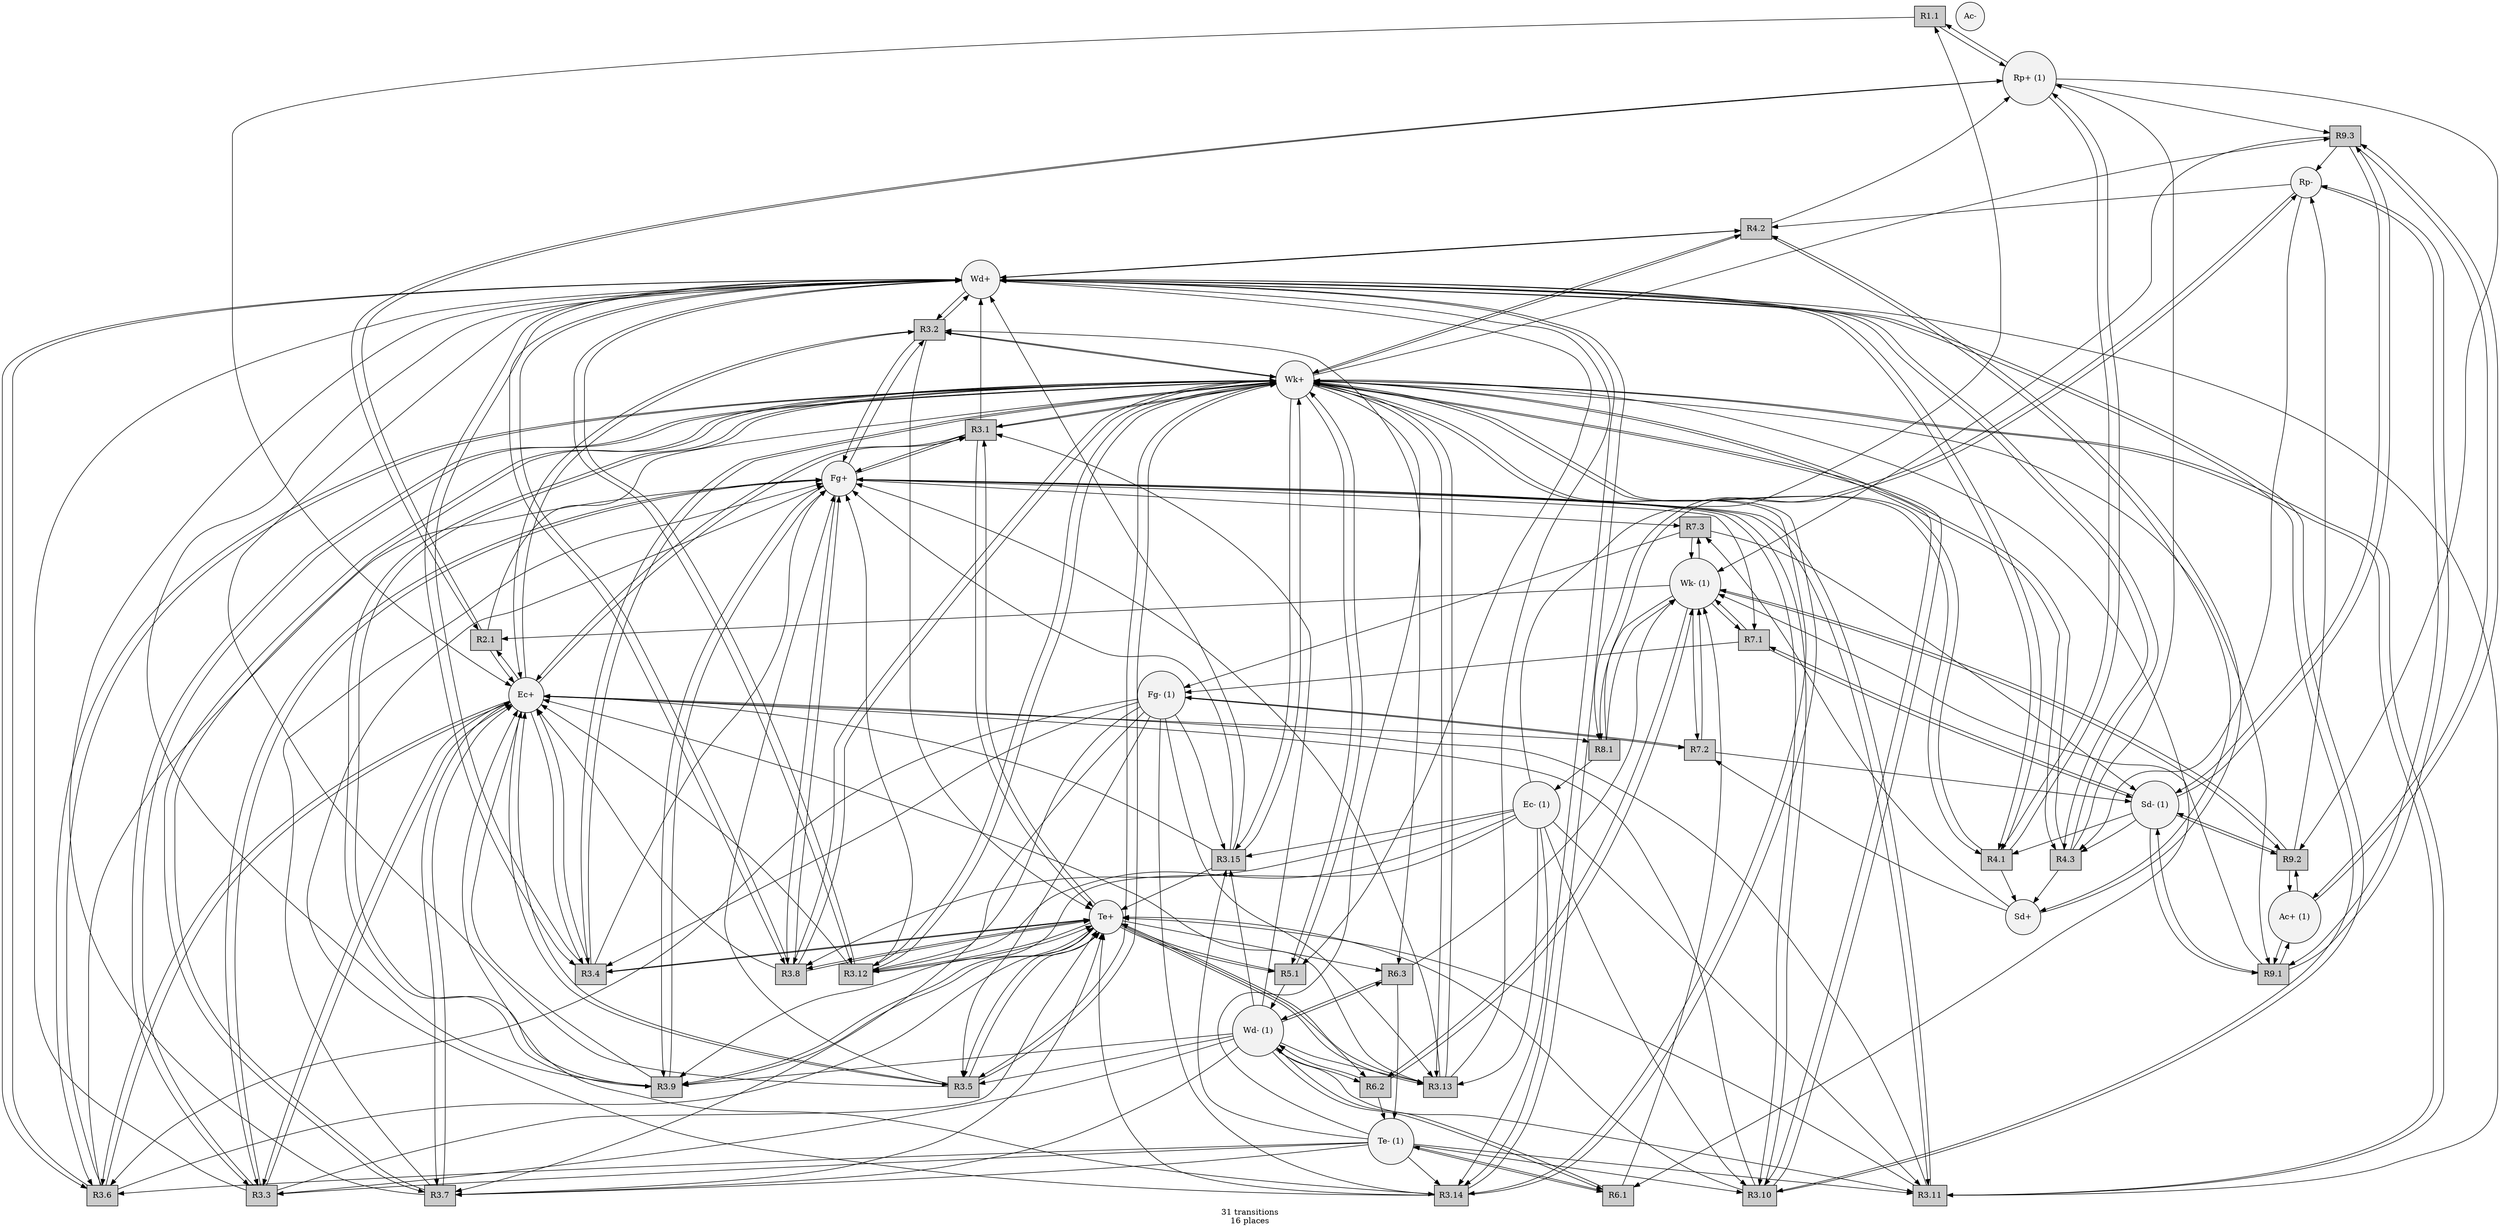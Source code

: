 digraph {
	/* transitions */
	node	[shape=box style=filled fillcolor=gray80];
	t139802831735200 [label="R1.1"];
	t139802831733376 [label="R2.1"];
	t139802831733184 [label="R3.1"];
	t139802831736160 [label="R3.2"];
	t139802831735728 [label="R3.3"];
	t139802831734576 [label="R3.4"];
	t139802831733136 [label="R3.5"];
	t139802831733280 [label="R3.6"];
	t139802831733952 [label="R3.7"];
	t139802831733808 [label="R3.8"];
	t139802831736304 [label="R3.9"];
	t139802831733520 [label="R3.10"];
	t139802831733712 [label="R3.11"];
	t139802831734864 [label="R3.12"];
	t139802831735632 [label="R3.13"];
	t139802831735392 [label="R3.14"];
	t139802831735344 [label="R3.15"];
	t139803280139984 [label="R4.1"];
	t139802831735488 [label="R4.2"];
	t139802831734768 [label="R4.3"];
	t139802831734048 [label="R5.1"];
	t139802831734000 [label="R6.1"];
	t139802831735248 [label="R6.2"];
	t139802831736208 [label="R6.3"];
	t139802831735296 [label="R7.1"];
	t139802831736784 [label="R7.2"];
	t139802831736544 [label="R7.3"];
	t139802831736688 [label="R8.1"];
	t139802831736592 [label="R9.1"];
	t139802831733760 [label="R9.2"];
	t139802831735584 [label="R9.3"];

	/* places, flow and context relations */
	node	[shape=circle fillcolor=gray95];
	p139802831700944 [label="Rp+ (1)"];
	t139802831733376 -> p139802831700944;
	t139802831735488 -> p139802831700944;
	t139803280139984 -> p139802831700944;
	t139802831735200 -> p139802831700944;
	t139802831734768 -> p139802831700944;
	p139802831700944 -> t139802831733760;
	p139802831700944 -> t139802831733376;
	p139802831700944 -> t139803280139984;
	p139802831700944 -> t139802831735584;
	p139802831700944 -> t139802831735200;

	p139802831700848 [label="Rp-"];
	t139802831733760 -> p139802831700848;
	t139802831736592 -> p139802831700848;
	t139802831735584 -> p139802831700848;
	t139802831736688 -> p139802831700848;
	p139802831700848 -> t139802831736592;
	p139802831700848 -> t139802831736688;
	p139802831700848 -> t139802831735488;
	p139802831700848 -> t139802831734768;

	p139802831701280 [label="Wk- (1)"];
	t139802831735296 -> p139802831701280;
	t139802831733760 -> p139802831701280;
	t139802831736544 -> p139802831701280;
	t139802831734000 -> p139802831701280;
	t139802831736592 -> p139802831701280;
	t139802831735584 -> p139802831701280;
	t139802831735248 -> p139802831701280;
	t139802831736688 -> p139802831701280;
	t139802831736208 -> p139802831701280;
	t139802831736784 -> p139802831701280;
	p139802831701280 -> t139802831735296;
	p139802831701280 -> t139802831733760;
	p139802831701280 -> t139802831733376;
	p139802831701280 -> t139802831736544;
	p139802831701280 -> t139802831735248;
	p139802831701280 -> t139802831736688;
	p139802831701280 -> t139802831736784;

	p139803280079312 [label="Wk+"];
	t139802831734864 -> p139803280079312;
	t139802831733136 -> p139803280079312;
	t139802831733184 -> p139803280079312;
	t139802831733280 -> p139803280079312;
	t139802831735344 -> p139803280079312;
	t139802831735392 -> p139803280079312;
	t139802831733376 -> p139803280079312;
	t139802831735488 -> p139803280079312;
	t139802831733520 -> p139803280079312;
	t139802831735632 -> p139803280079312;
	t139802831735728 -> p139803280079312;
	t139802831733712 -> p139803280079312;
	t139802831733808 -> p139803280079312;
	t139802831733952 -> p139803280079312;
	t139802831734048 -> p139803280079312;
	t139802831736160 -> p139803280079312;
	t139802831736304 -> p139803280079312;
	t139803280139984 -> p139803280079312;
	t139802831734576 -> p139803280079312;
	t139802831734768 -> p139803280079312;
	p139803280079312 -> t139802831734864;
	p139803280079312 -> t139802831733136;
	p139803280079312 -> t139802831733184;
	p139803280079312 -> t139802831733280;
	p139803280079312 -> t139802831735344;
	p139803280079312 -> t139802831735392;
	p139803280079312 -> t139802831735488;
	p139803280079312 -> t139802831733520;
	p139803280079312 -> t139802831735584;
	p139803280079312 -> t139802831735632;
	p139803280079312 -> t139802831735728;
	p139803280079312 -> t139802831733712;
	p139803280079312 -> t139802831733808;
	p139803280079312 -> t139802831733952;
	p139803280079312 -> t139802831734000;
	p139803280079312 -> t139802831734048;
	p139803280079312 -> t139802831736160;
	p139803280079312 -> t139802831736208;
	p139803280079312 -> t139802831736304;
	p139803280079312 -> t139803280139984;
	p139803280079312 -> t139802831736592;
	p139803280079312 -> t139802831734576;
	p139803280079312 -> t139802831734768;

	p139802831700560 [label="Sd- (1)"];
	t139802831735296 -> p139802831700560;
	t139802831733760 -> p139802831700560;
	t139802831736544 -> p139802831700560;
	t139802831736592 -> p139802831700560;
	t139802831735584 -> p139802831700560;
	t139802831736784 -> p139802831700560;
	p139802831700560 -> t139802831735296;
	p139802831700560 -> t139802831733760;
	p139802831700560 -> t139803280139984;
	p139802831700560 -> t139802831736592;
	p139802831700560 -> t139802831735584;
	p139802831700560 -> t139802831734768;

	p139802831703728 [label="Sd+"];
	t139802831735488 -> p139802831703728;
	t139803280139984 -> p139802831703728;
	t139802831734768 -> p139802831703728;
	p139802831703728 -> t139802831735488;
	p139802831703728 -> t139802831736784;
	p139802831703728 -> t139802831736544;

	p139803283356160 [label="Te- (1)"];
	t139802831736208 -> p139803283356160;
	t139802831735248 -> p139803283356160;
	t139802831734000 -> p139803283356160;
	p139803283356160 -> t139802831733280;
	p139803283356160 -> t139802831735344;
	p139803283356160 -> t139802831735392;
	p139803283356160 -> t139802831733952;
	p139803283356160 -> t139802831734000;
	p139803283356160 -> t139802831733520;
	p139803283356160 -> t139802831736160;
	p139803283356160 -> t139802831735728;
	p139803283356160 -> t139802831733712;

	p139803283354576 [label="Te+"];
	t139802831733280 -> p139803283354576;
	t139802831733808 -> p139803283354576;
	t139802831735344 -> p139803283354576;
	t139802831734864 -> p139803283354576;
	t139802831735392 -> p139803283354576;
	t139802831733952 -> p139803283354576;
	t139802831733520 -> p139803283354576;
	t139802831734048 -> p139803283354576;
	t139802831734576 -> p139803283354576;
	t139802831735632 -> p139803283354576;
	t139802831736160 -> p139803283354576;
	t139802831733136 -> p139803283354576;
	t139802831735728 -> p139803283354576;
	t139802831733184 -> p139803283354576;
	t139802831733712 -> p139803283354576;
	t139802831736304 -> p139803283354576;
	p139803283354576 -> t139802831733808;
	p139803283354576 -> t139802831736208;
	p139803283354576 -> t139802831734864;
	p139803283354576 -> t139802831734048;
	p139803283354576 -> t139802831734576;
	p139803283354576 -> t139802831735632;
	p139803283354576 -> t139802831733136;
	p139803283354576 -> t139802831733184;
	p139803283354576 -> t139802831735248;
	p139803283354576 -> t139802831736304;

	p139802822958288 [label="Ec- (1)"];
	t139802831736688 -> p139802822958288;
	p139802822958288 -> t139802831733808;
	p139802822958288 -> t139802831735344;
	p139802822958288 -> t139802831734864;
	p139802822958288 -> t139802831735392;
	p139802822958288 -> t139802831733520;
	p139802822958288 -> t139802831735632;
	p139802822958288 -> t139802831735200;
	p139802822958288 -> t139802831733712;
	p139802822958288 -> t139802831736304;

	p139802822956752 [label="Ec+"];
	t139802831733280 -> p139802822956752;
	t139802831733808 -> p139802822956752;
	t139802831735344 -> p139802822956752;
	t139802831734864 -> p139802822956752;
	t139802831735392 -> p139802822956752;
	t139802831733376 -> p139802822956752;
	t139802831733952 -> p139802822956752;
	t139802831733520 -> p139802822956752;
	t139802831734576 -> p139802822956752;
	t139802831735632 -> p139802822956752;
	t139802831736160 -> p139802822956752;
	t139802831733136 -> p139802822956752;
	t139802831735200 -> p139802822956752;
	t139802831735728 -> p139802822956752;
	t139802831733184 -> p139802822956752;
	t139802831733712 -> p139802822956752;
	t139802831736304 -> p139802822956752;
	p139802822956752 -> t139802831733280;
	p139802822956752 -> t139802831733376;
	p139802822956752 -> t139802831733952;
	p139802822956752 -> t139802831734576;
	p139802822956752 -> t139802831736160;
	p139802822956752 -> t139802831736688;
	p139802822956752 -> t139802831733136;
	p139802822956752 -> t139802831735728;
	p139802822956752 -> t139802831733184;

	p139802822956224 [label="Fg- (1)"];
	t139802831735296 -> p139802822956224;
	t139802831736784 -> p139802822956224;
	t139802831736544 -> p139802822956224;
	p139802822956224 -> t139802831733280;
	p139802822956224 -> t139802831735344;
	p139802822956224 -> t139802831734864;
	p139802822956224 -> t139802831735392;
	p139802822956224 -> t139802831733952;
	p139802822956224 -> t139802831734576;
	p139802822956224 -> t139802831735632;
	p139802822956224 -> t139802831733136;
	p139802822956224 -> t139802831736784;

	p139802822956848 [label="Fg+"];
	t139802831733280 -> p139802822956848;
	t139802831733808 -> p139802822956848;
	t139802831735344 -> p139802822956848;
	t139802831734864 -> p139802822956848;
	t139802831735392 -> p139802822956848;
	t139802831733952 -> p139802822956848;
	t139802831733520 -> p139802822956848;
	t139802831734576 -> p139802822956848;
	t139802831735632 -> p139802822956848;
	t139802831736160 -> p139802822956848;
	t139802831733136 -> p139802822956848;
	t139802831735728 -> p139802822956848;
	t139802831733184 -> p139802822956848;
	t139802831733712 -> p139802822956848;
	t139802831736304 -> p139802822956848;
	p139802822956848 -> t139802831735296;
	p139802822956848 -> t139802831733808;
	p139802822956848 -> t139802831736544;
	p139802822956848 -> t139802831733520;
	p139802822956848 -> t139802831736160;
	p139802822956848 -> t139802831735728;
	p139802822956848 -> t139802831733184;
	p139802822956848 -> t139802831733712;
	p139802822956848 -> t139802831736304;

	p139802822956944 [label="Wd- (1)"];
	t139802831736208 -> p139802822956944;
	t139802831734048 -> p139802822956944;
	t139802831735248 -> p139802822956944;
	t139802831734000 -> p139802822956944;
	p139802822956944 -> t139802831735344;
	p139802822956944 -> t139802831736208;
	p139802822956944 -> t139802831733952;
	p139802822956944 -> t139802831734000;
	p139802822956944 -> t139802831735632;
	p139802822956944 -> t139802831735248;
	p139802822956944 -> t139802831733136;
	p139802822956944 -> t139802831735728;
	p139802822956944 -> t139802831733184;
	p139802822956944 -> t139802831733712;
	p139802822956944 -> t139802831736304;

	p139802822956656 [label="Wd+"];
	t139802831733280 -> p139802822956656;
	t139802831733808 -> p139802822956656;
	t139802831735344 -> p139802822956656;
	t139802831734864 -> p139802822956656;
	t139802831735392 -> p139802822956656;
	t139802831734768 -> p139802822956656;
	t139802831733952 -> p139802822956656;
	t139803280139984 -> p139802822956656;
	t139802831735488 -> p139802822956656;
	t139802831733520 -> p139802822956656;
	t139802831734576 -> p139802822956656;
	t139802831735632 -> p139802822956656;
	t139802831736160 -> p139802822956656;
	t139802831733136 -> p139802822956656;
	t139802831735728 -> p139802822956656;
	t139802831733184 -> p139802822956656;
	t139802831733712 -> p139802822956656;
	t139802831736304 -> p139802822956656;
	p139802822956656 -> t139802831733280;
	p139802822956656 -> t139802831733808;
	p139802822956656 -> t139802831734864;
	p139802822956656 -> t139802831735392;
	p139802822956656 -> t139802831735488;
	p139802822956656 -> t139803280139984;
	p139802822956656 -> t139802831733520;
	p139802822956656 -> t139802831734048;
	p139802822956656 -> t139802831734576;
	p139802822956656 -> t139802831736160;
	p139802822956656 -> t139802831734768;

	p139802822956080 [label="Ac+ (1)"];
	t139802831733760 -> p139802822956080;
	t139802831736592 -> p139802822956080;
	t139802831735584 -> p139802822956080;
	p139802822956080 -> t139802831733760;
	p139802822956080 -> t139802831736592;
	p139802822956080 -> t139802831735584;

	p139803280968336 [label="Ac-"];

	graph [label="31 transitions\n16 places"];
}
